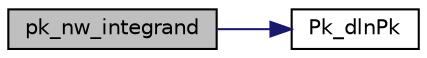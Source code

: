 digraph "pk_nw_integrand"
{
 // LATEX_PDF_SIZE
  edge [fontname="Helvetica",fontsize="10",labelfontname="Helvetica",labelfontsize="10"];
  node [fontname="Helvetica",fontsize="10",shape=record];
  rankdir="LR";
  Node1 [label="pk_nw_integrand",height=0.2,width=0.4,color="black", fillcolor="grey75", style="filled", fontcolor="black",tooltip="Integrand to compute the nowiggle matter power spectrum."];
  Node1 -> Node2 [color="midnightblue",fontsize="10",style="solid",fontname="Helvetica"];
  Node2 [label="Pk_dlnPk",height=0.2,width=0.4,color="black", fillcolor="white", style="filled",URL="$d6/d32/cosmology_8c.html#ab9dc1330d6e47eeeb8bf0dfffe2cd23f",tooltip="Compute the matter power spectra (in unit of (Mpc)^3) as a function of k (in unit of 1/Mpc) and z,..."];
}
